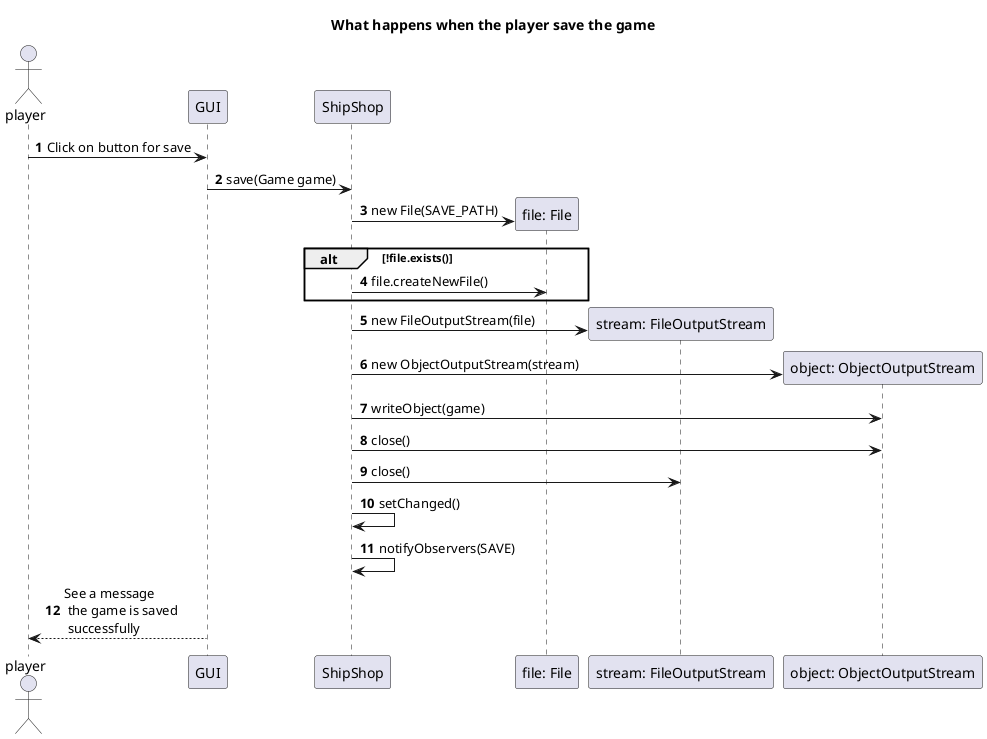 @startuml

title What happens when the player save the game

autonumber
actor player

player -> GUI: Click on button for save

GUI -> ShipShop: save(Game game)

create "file: File"
ShipShop -> "file: File" : new File(SAVE_PATH)

alt !file.exists()

ShipShop -> "file: File" : file.createNewFile()

end

create "stream: FileOutputStream"
ShipShop -> "stream: FileOutputStream" : new FileOutputStream(file)

create "object: ObjectOutputStream"
ShipShop -> "object: ObjectOutputStream" : new ObjectOutputStream(stream)

ShipShop -> "object: ObjectOutputStream" : writeObject(game)
ShipShop -> "object: ObjectOutputStream" : close()

ShipShop -> "stream: FileOutputStream" : close()

ShipShop -> ShipShop : setChanged()
ShipShop -> ShipShop : notifyObservers(SAVE)

GUI --> player: See a message \n the game is saved \n successfully

@enduml